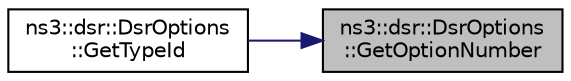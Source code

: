 digraph "ns3::dsr::DsrOptions::GetOptionNumber"
{
 // LATEX_PDF_SIZE
  edge [fontname="Helvetica",fontsize="10",labelfontname="Helvetica",labelfontsize="10"];
  node [fontname="Helvetica",fontsize="10",shape=record];
  rankdir="RL";
  Node1 [label="ns3::dsr::DsrOptions\l::GetOptionNumber",height=0.2,width=0.4,color="black", fillcolor="grey75", style="filled", fontcolor="black",tooltip="Get the option number."];
  Node1 -> Node2 [dir="back",color="midnightblue",fontsize="10",style="solid",fontname="Helvetica"];
  Node2 [label="ns3::dsr::DsrOptions\l::GetTypeId",height=0.2,width=0.4,color="black", fillcolor="white", style="filled",URL="$classns3_1_1dsr_1_1_dsr_options.html#a30eca80bb80530a2c64064930b399b7c",tooltip="Get the type identificator."];
}

